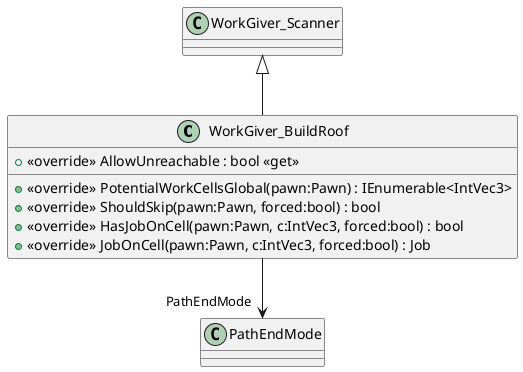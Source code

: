 @startuml
class WorkGiver_BuildRoof {
    + <<override>> AllowUnreachable : bool <<get>>
    + <<override>> PotentialWorkCellsGlobal(pawn:Pawn) : IEnumerable<IntVec3>
    + <<override>> ShouldSkip(pawn:Pawn, forced:bool) : bool
    + <<override>> HasJobOnCell(pawn:Pawn, c:IntVec3, forced:bool) : bool
    + <<override>> JobOnCell(pawn:Pawn, c:IntVec3, forced:bool) : Job
}
WorkGiver_Scanner <|-- WorkGiver_BuildRoof
WorkGiver_BuildRoof --> "PathEndMode" PathEndMode
@enduml

